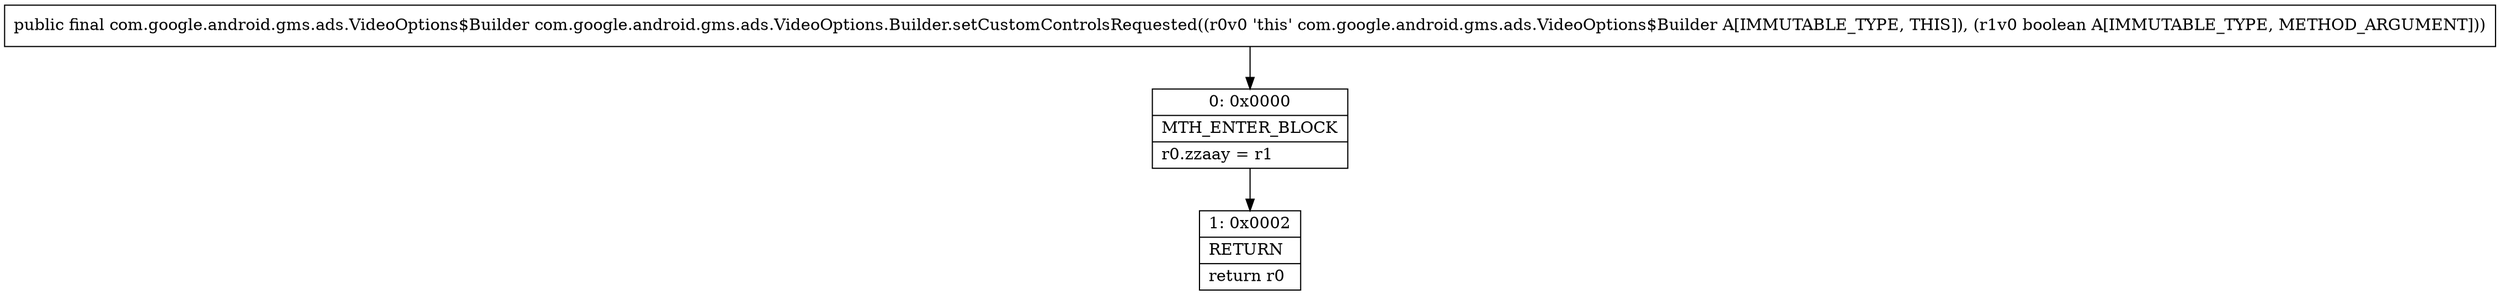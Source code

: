 digraph "CFG forcom.google.android.gms.ads.VideoOptions.Builder.setCustomControlsRequested(Z)Lcom\/google\/android\/gms\/ads\/VideoOptions$Builder;" {
Node_0 [shape=record,label="{0\:\ 0x0000|MTH_ENTER_BLOCK\l|r0.zzaay = r1\l}"];
Node_1 [shape=record,label="{1\:\ 0x0002|RETURN\l|return r0\l}"];
MethodNode[shape=record,label="{public final com.google.android.gms.ads.VideoOptions$Builder com.google.android.gms.ads.VideoOptions.Builder.setCustomControlsRequested((r0v0 'this' com.google.android.gms.ads.VideoOptions$Builder A[IMMUTABLE_TYPE, THIS]), (r1v0 boolean A[IMMUTABLE_TYPE, METHOD_ARGUMENT])) }"];
MethodNode -> Node_0;
Node_0 -> Node_1;
}

